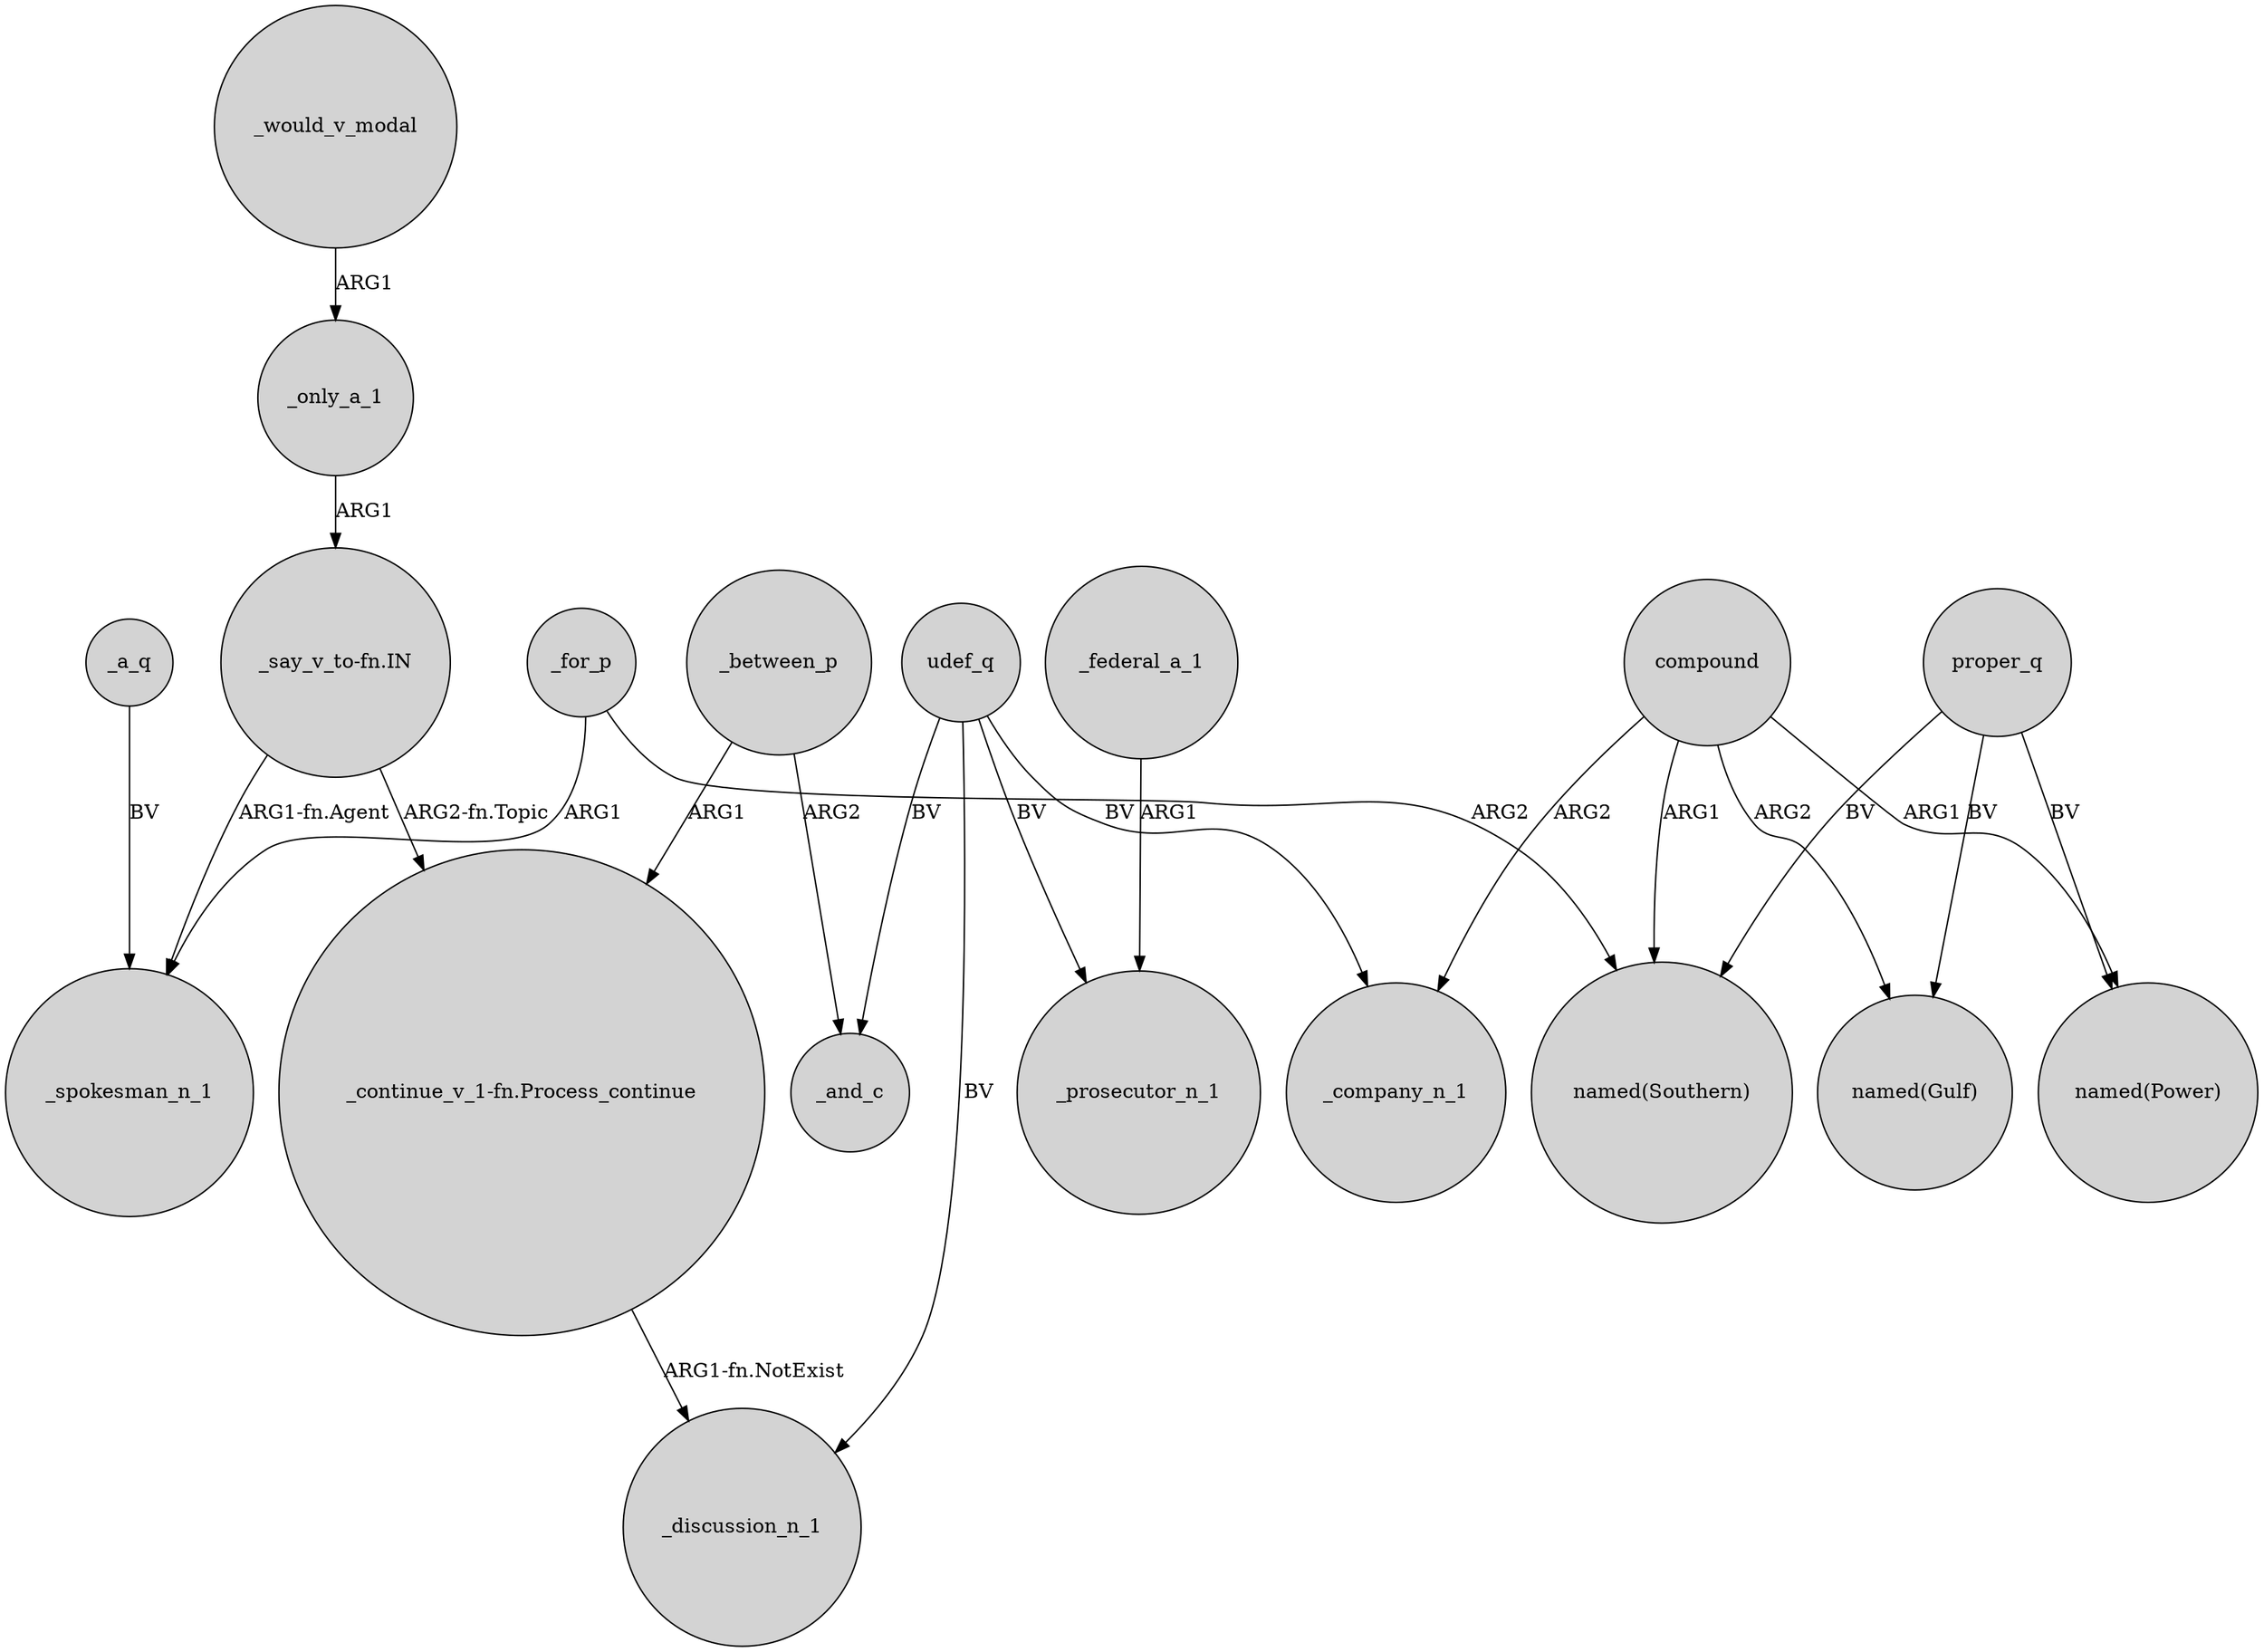 digraph {
	node [shape=circle style=filled]
	_for_p -> _spokesman_n_1 [label=ARG1]
	compound -> "named(Power)" [label=ARG1]
	udef_q -> _discussion_n_1 [label=BV]
	_for_p -> "named(Southern)" [label=ARG2]
	_only_a_1 -> "_say_v_to-fn.IN" [label=ARG1]
	compound -> "named(Gulf)" [label=ARG2]
	compound -> _company_n_1 [label=ARG2]
	udef_q -> _prosecutor_n_1 [label=BV]
	compound -> "named(Southern)" [label=ARG1]
	"_say_v_to-fn.IN" -> _spokesman_n_1 [label="ARG1-fn.Agent"]
	proper_q -> "named(Southern)" [label=BV]
	_would_v_modal -> _only_a_1 [label=ARG1]
	_between_p -> _and_c [label=ARG2]
	_a_q -> _spokesman_n_1 [label=BV]
	proper_q -> "named(Gulf)" [label=BV]
	proper_q -> "named(Power)" [label=BV]
	"_say_v_to-fn.IN" -> "_continue_v_1-fn.Process_continue" [label="ARG2-fn.Topic"]
	udef_q -> _and_c [label=BV]
	udef_q -> _company_n_1 [label=BV]
	"_continue_v_1-fn.Process_continue" -> _discussion_n_1 [label="ARG1-fn.NotExist"]
	_between_p -> "_continue_v_1-fn.Process_continue" [label=ARG1]
	_federal_a_1 -> _prosecutor_n_1 [label=ARG1]
}
